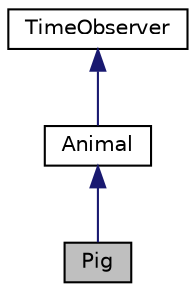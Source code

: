 digraph "Pig"
{
  edge [fontname="Helvetica",fontsize="10",labelfontname="Helvetica",labelfontsize="10"];
  node [fontname="Helvetica",fontsize="10",shape=record];
  Node3 [label="Pig",height=0.2,width=0.4,color="black", fillcolor="grey75", style="filled", fontcolor="black"];
  Node4 -> Node3 [dir="back",color="midnightblue",fontsize="10",style="solid",fontname="Helvetica"];
  Node4 [label="Animal",height=0.2,width=0.4,color="black", fillcolor="white", style="filled",URL="$class_animal.html"];
  Node5 -> Node4 [dir="back",color="midnightblue",fontsize="10",style="solid",fontname="Helvetica"];
  Node5 [label="TimeObserver",height=0.2,width=0.4,color="black", fillcolor="white", style="filled",URL="$class_time_observer.html"];
}
